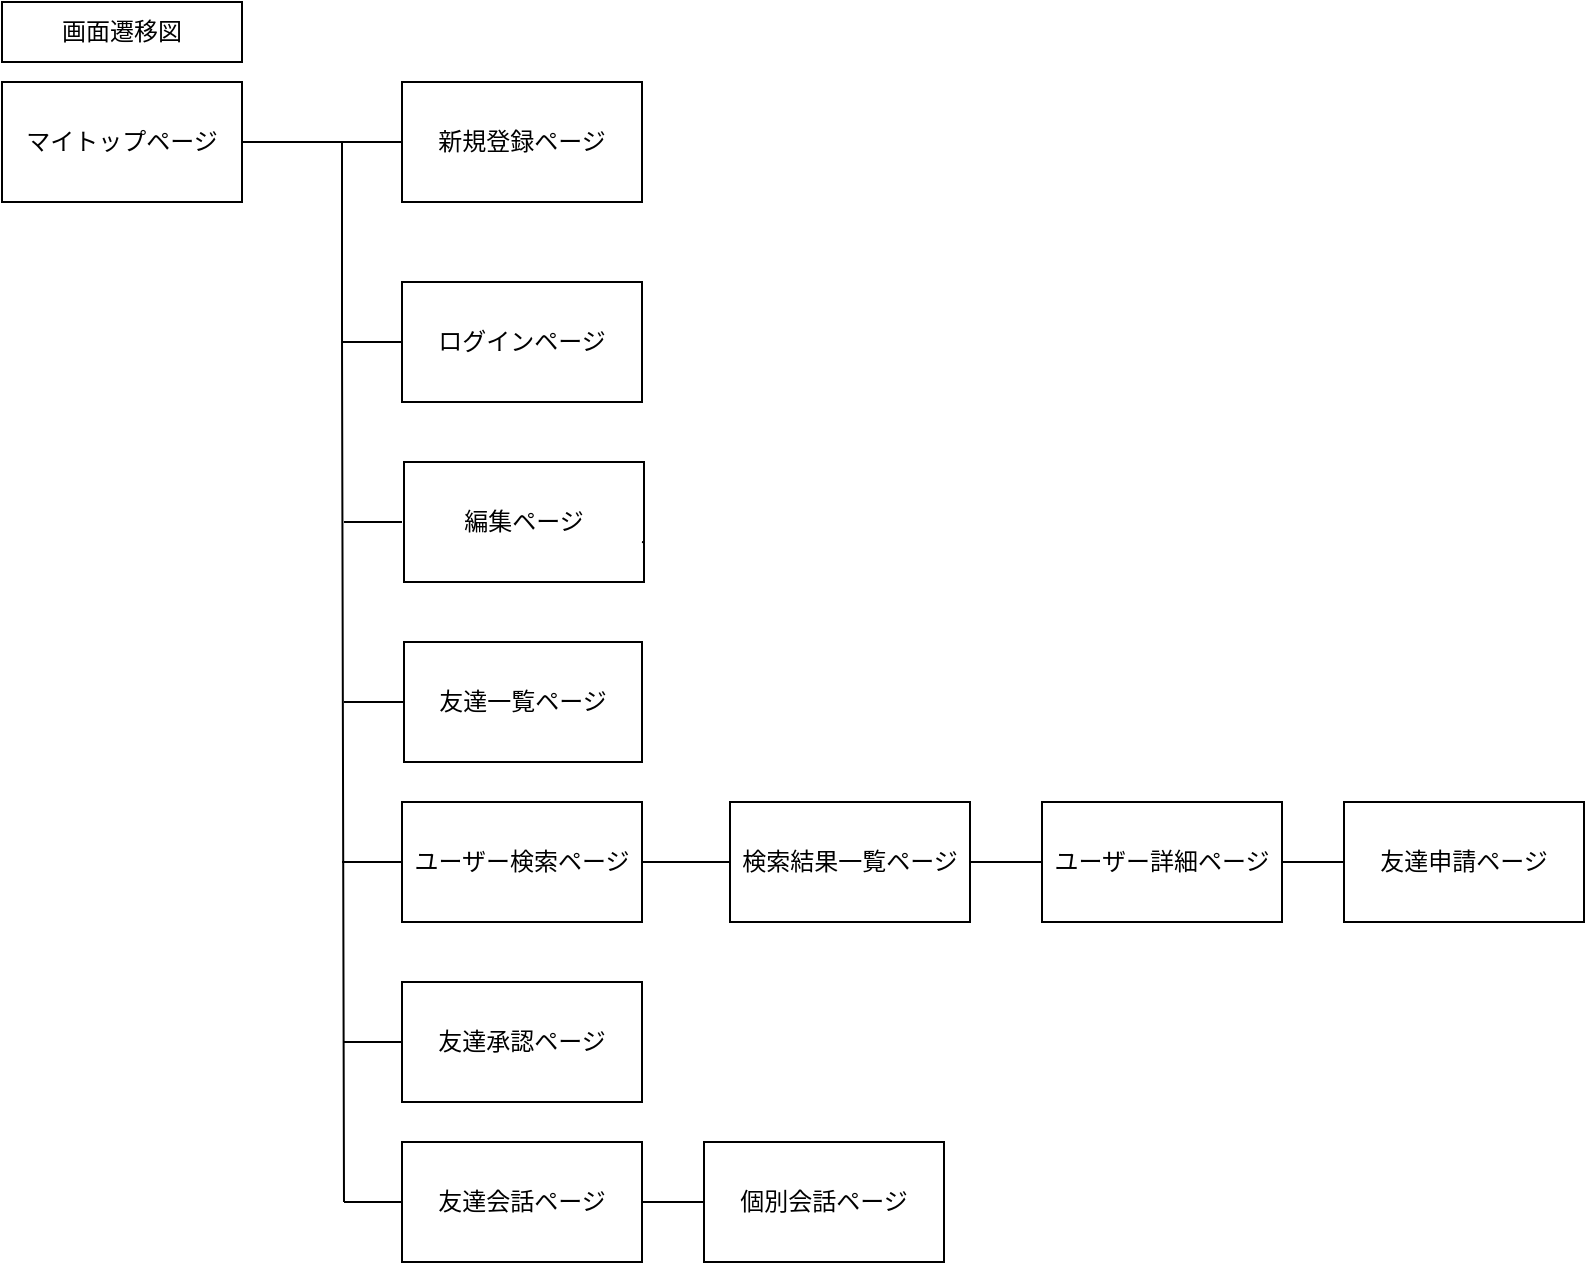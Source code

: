 <mxfile>
    <diagram id="g7uT0_byaAUUq6N2pNV-" name="ページ1">
        <mxGraphModel dx="832" dy="646" grid="1" gridSize="10" guides="1" tooltips="1" connect="1" arrows="1" fold="1" page="1" pageScale="1" pageWidth="827" pageHeight="1169" math="0" shadow="0">
            <root>
                <mxCell id="0"/>
                <mxCell id="1" parent="0"/>
                <mxCell id="2" value="画面遷移図" style="rounded=0;whiteSpace=wrap;html=1;" vertex="1" parent="1">
                    <mxGeometry x="19" y="10" width="120" height="30" as="geometry"/>
                </mxCell>
                <mxCell id="14" style="edgeStyle=none;html=1;exitX=0;exitY=0.5;exitDx=0;exitDy=0;endArrow=none;endFill=0;" edge="1" parent="1" source="3">
                    <mxGeometry relative="1" as="geometry">
                        <mxPoint x="189" y="440" as="targetPoint"/>
                    </mxGeometry>
                </mxCell>
                <mxCell id="17" style="edgeStyle=none;html=1;exitX=1;exitY=0.5;exitDx=0;exitDy=0;endArrow=none;endFill=0;" edge="1" parent="1" source="3">
                    <mxGeometry relative="1" as="geometry">
                        <mxPoint x="409" y="440" as="targetPoint"/>
                    </mxGeometry>
                </mxCell>
                <mxCell id="3" value="ユーザー検索ページ" style="rounded=0;whiteSpace=wrap;html=1;" vertex="1" parent="1">
                    <mxGeometry x="219" y="410" width="120" height="60" as="geometry"/>
                </mxCell>
                <mxCell id="4" value="編集ページ" style="rounded=0;whiteSpace=wrap;html=1;" vertex="1" parent="1">
                    <mxGeometry x="220" y="240" width="120" height="60" as="geometry"/>
                </mxCell>
                <mxCell id="13" style="edgeStyle=none;html=1;endArrow=none;endFill=0;" edge="1" parent="1">
                    <mxGeometry relative="1" as="geometry">
                        <mxPoint x="190" y="270" as="targetPoint"/>
                        <mxPoint x="219" y="270" as="sourcePoint"/>
                        <Array as="points">
                            <mxPoint x="200" y="270"/>
                        </Array>
                    </mxGeometry>
                </mxCell>
                <mxCell id="16" value="" style="edgeStyle=none;html=1;endArrow=none;endFill=0;" edge="1" parent="1" target="4">
                    <mxGeometry relative="1" as="geometry">
                        <mxPoint x="339" y="280" as="sourcePoint"/>
                    </mxGeometry>
                </mxCell>
                <mxCell id="12" style="edgeStyle=none;html=1;exitX=0;exitY=0.5;exitDx=0;exitDy=0;endArrow=none;endFill=0;" edge="1" parent="1" source="6">
                    <mxGeometry relative="1" as="geometry">
                        <mxPoint x="189" y="180" as="targetPoint"/>
                    </mxGeometry>
                </mxCell>
                <mxCell id="6" value="ログインページ" style="rounded=0;whiteSpace=wrap;html=1;" vertex="1" parent="1">
                    <mxGeometry x="219" y="150" width="120" height="60" as="geometry"/>
                </mxCell>
                <mxCell id="7" value="新規登録ページ" style="rounded=0;whiteSpace=wrap;html=1;" vertex="1" parent="1">
                    <mxGeometry x="219" y="50" width="120" height="60" as="geometry"/>
                </mxCell>
                <mxCell id="10" style="edgeStyle=none;html=1;exitX=1;exitY=0.5;exitDx=0;exitDy=0;entryX=0;entryY=0.5;entryDx=0;entryDy=0;endArrow=none;endFill=0;" edge="1" parent="1" source="8" target="7">
                    <mxGeometry relative="1" as="geometry">
                        <Array as="points">
                            <mxPoint x="189" y="80"/>
                        </Array>
                    </mxGeometry>
                </mxCell>
                <mxCell id="8" value="マイトップページ" style="rounded=0;whiteSpace=wrap;html=1;" vertex="1" parent="1">
                    <mxGeometry x="19" y="50" width="120" height="60" as="geometry"/>
                </mxCell>
                <mxCell id="11" value="" style="endArrow=none;html=1;" edge="1" parent="1">
                    <mxGeometry width="50" height="50" relative="1" as="geometry">
                        <mxPoint x="190" y="610" as="sourcePoint"/>
                        <mxPoint x="189" y="80" as="targetPoint"/>
                        <Array as="points">
                            <mxPoint x="189" y="180"/>
                        </Array>
                    </mxGeometry>
                </mxCell>
                <mxCell id="18" value="検索結果一覧ページ" style="rounded=0;whiteSpace=wrap;html=1;" vertex="1" parent="1">
                    <mxGeometry x="383" y="410" width="120" height="60" as="geometry"/>
                </mxCell>
                <mxCell id="20" value="" style="edgeStyle=none;html=1;endArrow=none;endFill=0;" edge="1" parent="1" target="18">
                    <mxGeometry relative="1" as="geometry">
                        <mxPoint x="549" y="440" as="sourcePoint"/>
                    </mxGeometry>
                </mxCell>
                <mxCell id="35" style="edgeStyle=none;html=1;exitX=1;exitY=0.5;exitDx=0;exitDy=0;entryX=0;entryY=0.5;entryDx=0;entryDy=0;endArrow=none;endFill=0;" edge="1" parent="1" source="21" target="23">
                    <mxGeometry relative="1" as="geometry"/>
                </mxCell>
                <mxCell id="21" value="ユーザー詳細ページ" style="rounded=0;whiteSpace=wrap;html=1;" vertex="1" parent="1">
                    <mxGeometry x="539" y="410" width="120" height="60" as="geometry"/>
                </mxCell>
                <mxCell id="23" value="友達申請ページ" style="rounded=0;whiteSpace=wrap;html=1;" vertex="1" parent="1">
                    <mxGeometry x="690" y="410" width="120" height="60" as="geometry"/>
                </mxCell>
                <mxCell id="40" style="edgeStyle=none;html=1;exitX=0;exitY=0.5;exitDx=0;exitDy=0;endArrow=none;endFill=0;" edge="1" parent="1" source="27">
                    <mxGeometry relative="1" as="geometry">
                        <mxPoint x="190" y="360" as="targetPoint"/>
                    </mxGeometry>
                </mxCell>
                <mxCell id="27" value="友達一覧ページ" style="rounded=0;whiteSpace=wrap;html=1;" vertex="1" parent="1">
                    <mxGeometry x="220" y="330" width="119" height="60" as="geometry"/>
                </mxCell>
                <mxCell id="37" style="edgeStyle=none;html=1;exitX=0;exitY=0.5;exitDx=0;exitDy=0;endArrow=none;endFill=0;" edge="1" parent="1" source="30">
                    <mxGeometry relative="1" as="geometry">
                        <mxPoint x="190" y="610" as="targetPoint"/>
                    </mxGeometry>
                </mxCell>
                <mxCell id="39" style="edgeStyle=none;html=1;exitX=1;exitY=0.5;exitDx=0;exitDy=0;entryX=0;entryY=0.5;entryDx=0;entryDy=0;endArrow=none;endFill=0;" edge="1" parent="1" source="30" target="38">
                    <mxGeometry relative="1" as="geometry"/>
                </mxCell>
                <mxCell id="30" value="友達会話ページ" style="rounded=0;whiteSpace=wrap;html=1;" vertex="1" parent="1">
                    <mxGeometry x="219" y="580" width="120" height="60" as="geometry"/>
                </mxCell>
                <mxCell id="36" style="edgeStyle=none;html=1;exitX=0;exitY=0.5;exitDx=0;exitDy=0;endArrow=none;endFill=0;" edge="1" parent="1" source="34">
                    <mxGeometry relative="1" as="geometry">
                        <mxPoint x="190" y="530" as="targetPoint"/>
                    </mxGeometry>
                </mxCell>
                <mxCell id="34" value="友達承認ページ" style="rounded=0;whiteSpace=wrap;html=1;" vertex="1" parent="1">
                    <mxGeometry x="219" y="500" width="120" height="60" as="geometry"/>
                </mxCell>
                <mxCell id="38" value="個別会話ページ" style="rounded=0;whiteSpace=wrap;html=1;" vertex="1" parent="1">
                    <mxGeometry x="370" y="580" width="120" height="60" as="geometry"/>
                </mxCell>
            </root>
        </mxGraphModel>
    </diagram>
</mxfile>